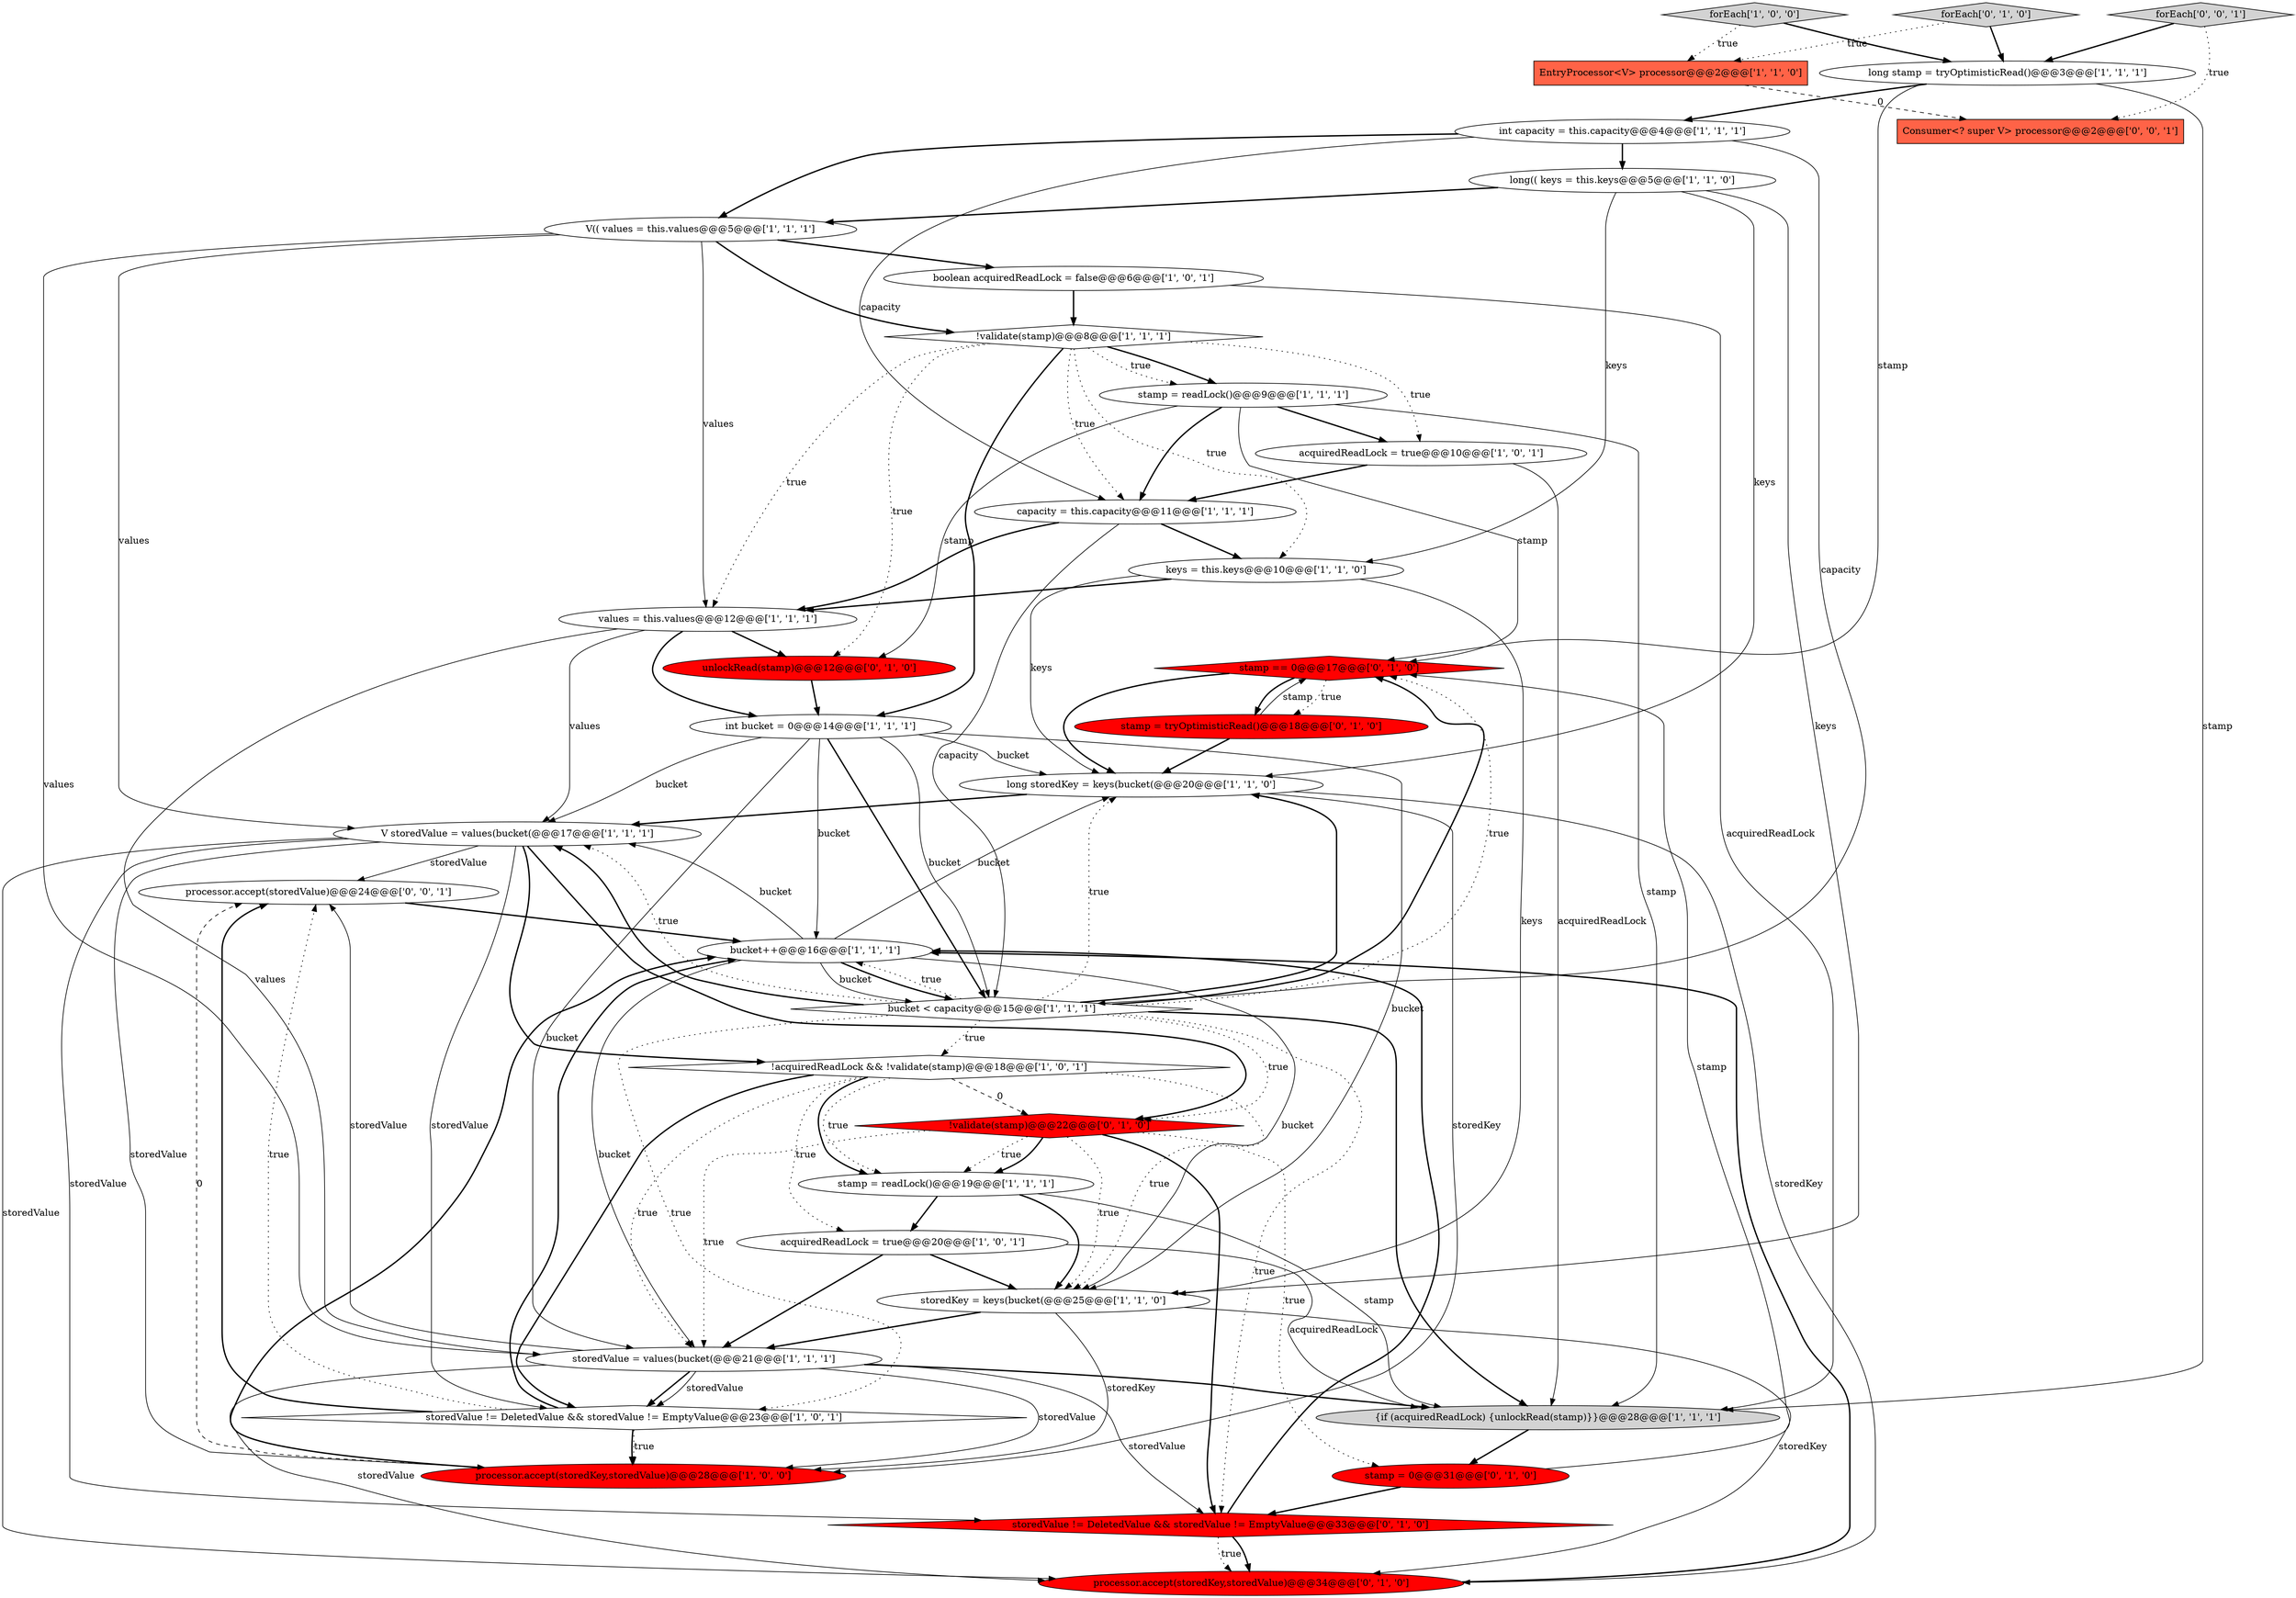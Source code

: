 digraph {
19 [style = filled, label = "forEach['1', '0', '0']", fillcolor = lightgray, shape = diamond image = "AAA0AAABBB1BBB"];
22 [style = filled, label = "V storedValue = values(bucket(@@@17@@@['1', '1', '1']", fillcolor = white, shape = ellipse image = "AAA0AAABBB1BBB"];
26 [style = filled, label = "stamp == 0@@@17@@@['0', '1', '0']", fillcolor = red, shape = diamond image = "AAA1AAABBB2BBB"];
20 [style = filled, label = "boolean acquiredReadLock = false@@@6@@@['1', '0', '1']", fillcolor = white, shape = ellipse image = "AAA0AAABBB1BBB"];
5 [style = filled, label = "values = this.values@@@12@@@['1', '1', '1']", fillcolor = white, shape = ellipse image = "AAA0AAABBB1BBB"];
25 [style = filled, label = "storedKey = keys(bucket(@@@25@@@['1', '1', '0']", fillcolor = white, shape = ellipse image = "AAA0AAABBB1BBB"];
34 [style = filled, label = "processor.accept(storedValue)@@@24@@@['0', '0', '1']", fillcolor = white, shape = ellipse image = "AAA0AAABBB3BBB"];
7 [style = filled, label = "long stamp = tryOptimisticRead()@@@3@@@['1', '1', '1']", fillcolor = white, shape = ellipse image = "AAA0AAABBB1BBB"];
1 [style = filled, label = "capacity = this.capacity@@@11@@@['1', '1', '1']", fillcolor = white, shape = ellipse image = "AAA0AAABBB1BBB"];
24 [style = filled, label = "storedValue != DeletedValue && storedValue != EmptyValue@@@23@@@['1', '0', '1']", fillcolor = white, shape = diamond image = "AAA0AAABBB1BBB"];
32 [style = filled, label = "forEach['0', '1', '0']", fillcolor = lightgray, shape = diamond image = "AAA0AAABBB2BBB"];
6 [style = filled, label = "int bucket = 0@@@14@@@['1', '1', '1']", fillcolor = white, shape = ellipse image = "AAA0AAABBB1BBB"];
30 [style = filled, label = "storedValue != DeletedValue && storedValue != EmptyValue@@@33@@@['0', '1', '0']", fillcolor = red, shape = diamond image = "AAA1AAABBB2BBB"];
9 [style = filled, label = "storedValue = values(bucket(@@@21@@@['1', '1', '1']", fillcolor = white, shape = ellipse image = "AAA0AAABBB1BBB"];
11 [style = filled, label = "{if (acquiredReadLock) {unlockRead(stamp)}}@@@28@@@['1', '1', '1']", fillcolor = lightgray, shape = ellipse image = "AAA0AAABBB1BBB"];
17 [style = filled, label = "!validate(stamp)@@@8@@@['1', '1', '1']", fillcolor = white, shape = diamond image = "AAA0AAABBB1BBB"];
10 [style = filled, label = "int capacity = this.capacity@@@4@@@['1', '1', '1']", fillcolor = white, shape = ellipse image = "AAA0AAABBB1BBB"];
2 [style = filled, label = "V(( values = this.values@@@5@@@['1', '1', '1']", fillcolor = white, shape = ellipse image = "AAA0AAABBB1BBB"];
27 [style = filled, label = "unlockRead(stamp)@@@12@@@['0', '1', '0']", fillcolor = red, shape = ellipse image = "AAA1AAABBB2BBB"];
36 [style = filled, label = "Consumer<? super V> processor@@@2@@@['0', '0', '1']", fillcolor = tomato, shape = box image = "AAA0AAABBB3BBB"];
4 [style = filled, label = "long storedKey = keys(bucket(@@@20@@@['1', '1', '0']", fillcolor = white, shape = ellipse image = "AAA0AAABBB1BBB"];
29 [style = filled, label = "stamp = 0@@@31@@@['0', '1', '0']", fillcolor = red, shape = ellipse image = "AAA1AAABBB2BBB"];
16 [style = filled, label = "bucket < capacity@@@15@@@['1', '1', '1']", fillcolor = white, shape = diamond image = "AAA0AAABBB1BBB"];
8 [style = filled, label = "keys = this.keys@@@10@@@['1', '1', '0']", fillcolor = white, shape = ellipse image = "AAA0AAABBB1BBB"];
18 [style = filled, label = "processor.accept(storedKey,storedValue)@@@28@@@['1', '0', '0']", fillcolor = red, shape = ellipse image = "AAA1AAABBB1BBB"];
0 [style = filled, label = "long(( keys = this.keys@@@5@@@['1', '1', '0']", fillcolor = white, shape = ellipse image = "AAA0AAABBB1BBB"];
14 [style = filled, label = "!acquiredReadLock && !validate(stamp)@@@18@@@['1', '0', '1']", fillcolor = white, shape = diamond image = "AAA0AAABBB1BBB"];
12 [style = filled, label = "EntryProcessor<V> processor@@@2@@@['1', '1', '0']", fillcolor = tomato, shape = box image = "AAA0AAABBB1BBB"];
28 [style = filled, label = "!validate(stamp)@@@22@@@['0', '1', '0']", fillcolor = red, shape = diamond image = "AAA1AAABBB2BBB"];
3 [style = filled, label = "bucket++@@@16@@@['1', '1', '1']", fillcolor = white, shape = ellipse image = "AAA0AAABBB1BBB"];
23 [style = filled, label = "stamp = readLock()@@@19@@@['1', '1', '1']", fillcolor = white, shape = ellipse image = "AAA0AAABBB1BBB"];
31 [style = filled, label = "stamp = tryOptimisticRead()@@@18@@@['0', '1', '0']", fillcolor = red, shape = ellipse image = "AAA1AAABBB2BBB"];
21 [style = filled, label = "stamp = readLock()@@@9@@@['1', '1', '1']", fillcolor = white, shape = ellipse image = "AAA0AAABBB1BBB"];
15 [style = filled, label = "acquiredReadLock = true@@@20@@@['1', '0', '1']", fillcolor = white, shape = ellipse image = "AAA0AAABBB1BBB"];
35 [style = filled, label = "forEach['0', '0', '1']", fillcolor = lightgray, shape = diamond image = "AAA0AAABBB3BBB"];
13 [style = filled, label = "acquiredReadLock = true@@@10@@@['1', '0', '1']", fillcolor = white, shape = ellipse image = "AAA0AAABBB1BBB"];
33 [style = filled, label = "processor.accept(storedKey,storedValue)@@@34@@@['0', '1', '0']", fillcolor = red, shape = ellipse image = "AAA1AAABBB2BBB"];
1->5 [style = bold, label=""];
14->24 [style = bold, label=""];
18->3 [style = bold, label=""];
9->11 [style = bold, label=""];
29->30 [style = bold, label=""];
23->11 [style = solid, label="stamp"];
21->26 [style = solid, label="stamp"];
15->25 [style = bold, label=""];
2->5 [style = solid, label="values"];
17->1 [style = dotted, label="true"];
28->25 [style = dotted, label="true"];
11->29 [style = bold, label=""];
24->34 [style = bold, label=""];
3->4 [style = solid, label="bucket"];
3->16 [style = bold, label=""];
4->18 [style = solid, label="storedKey"];
3->9 [style = solid, label="bucket"];
13->1 [style = bold, label=""];
5->9 [style = solid, label="values"];
17->8 [style = dotted, label="true"];
21->11 [style = solid, label="stamp"];
9->30 [style = solid, label="storedValue"];
21->1 [style = bold, label=""];
6->3 [style = solid, label="bucket"];
17->21 [style = bold, label=""];
35->7 [style = bold, label=""];
9->24 [style = bold, label=""];
17->27 [style = dotted, label="true"];
21->13 [style = bold, label=""];
30->33 [style = dotted, label="true"];
23->25 [style = bold, label=""];
2->20 [style = bold, label=""];
10->1 [style = solid, label="capacity"];
6->25 [style = solid, label="bucket"];
33->3 [style = bold, label=""];
28->30 [style = bold, label=""];
3->16 [style = solid, label="bucket"];
25->33 [style = solid, label="storedKey"];
29->26 [style = solid, label="stamp"];
16->26 [style = bold, label=""];
31->4 [style = bold, label=""];
6->9 [style = solid, label="bucket"];
32->7 [style = bold, label=""];
16->4 [style = dotted, label="true"];
24->18 [style = bold, label=""];
26->4 [style = bold, label=""];
32->12 [style = dotted, label="true"];
3->25 [style = solid, label="bucket"];
10->16 [style = solid, label="capacity"];
28->29 [style = dotted, label="true"];
5->6 [style = bold, label=""];
15->9 [style = bold, label=""];
0->8 [style = solid, label="keys"];
24->34 [style = dotted, label="true"];
10->0 [style = bold, label=""];
16->14 [style = dotted, label="true"];
14->25 [style = dotted, label="true"];
28->9 [style = dotted, label="true"];
28->23 [style = dotted, label="true"];
10->2 [style = bold, label=""];
22->14 [style = bold, label=""];
17->21 [style = dotted, label="true"];
4->22 [style = bold, label=""];
24->3 [style = bold, label=""];
2->9 [style = solid, label="values"];
24->18 [style = dotted, label="true"];
31->26 [style = solid, label="stamp"];
22->24 [style = solid, label="storedValue"];
8->4 [style = solid, label="keys"];
9->34 [style = solid, label="storedValue"];
16->24 [style = dotted, label="true"];
2->17 [style = bold, label=""];
9->18 [style = solid, label="storedValue"];
1->8 [style = bold, label=""];
6->4 [style = solid, label="bucket"];
30->33 [style = bold, label=""];
22->30 [style = solid, label="storedValue"];
17->6 [style = bold, label=""];
14->28 [style = dashed, label="0"];
25->9 [style = bold, label=""];
23->15 [style = bold, label=""];
19->12 [style = dotted, label="true"];
14->23 [style = dotted, label="true"];
22->28 [style = bold, label=""];
5->22 [style = solid, label="values"];
18->34 [style = dashed, label="0"];
1->16 [style = solid, label="capacity"];
26->31 [style = dotted, label="true"];
26->31 [style = bold, label=""];
14->23 [style = bold, label=""];
30->3 [style = bold, label=""];
28->23 [style = bold, label=""];
0->25 [style = solid, label="keys"];
16->4 [style = bold, label=""];
0->4 [style = solid, label="keys"];
6->16 [style = solid, label="bucket"];
20->17 [style = bold, label=""];
16->11 [style = bold, label=""];
6->22 [style = solid, label="bucket"];
7->10 [style = bold, label=""];
15->11 [style = solid, label="acquiredReadLock"];
35->36 [style = dotted, label="true"];
16->30 [style = dotted, label="true"];
20->11 [style = solid, label="acquiredReadLock"];
0->2 [style = bold, label=""];
7->11 [style = solid, label="stamp"];
9->24 [style = solid, label="storedValue"];
16->22 [style = dotted, label="true"];
16->22 [style = bold, label=""];
16->3 [style = dotted, label="true"];
27->6 [style = bold, label=""];
9->33 [style = solid, label="storedValue"];
16->26 [style = dotted, label="true"];
7->26 [style = solid, label="stamp"];
14->15 [style = dotted, label="true"];
8->5 [style = bold, label=""];
3->22 [style = solid, label="bucket"];
34->3 [style = bold, label=""];
22->34 [style = solid, label="storedValue"];
6->16 [style = bold, label=""];
12->36 [style = dashed, label="0"];
22->18 [style = solid, label="storedValue"];
21->27 [style = solid, label="stamp"];
8->25 [style = solid, label="keys"];
25->18 [style = solid, label="storedKey"];
13->11 [style = solid, label="acquiredReadLock"];
5->27 [style = bold, label=""];
22->33 [style = solid, label="storedValue"];
14->9 [style = dotted, label="true"];
16->28 [style = dotted, label="true"];
4->33 [style = solid, label="storedKey"];
17->13 [style = dotted, label="true"];
19->7 [style = bold, label=""];
2->22 [style = solid, label="values"];
17->5 [style = dotted, label="true"];
}

